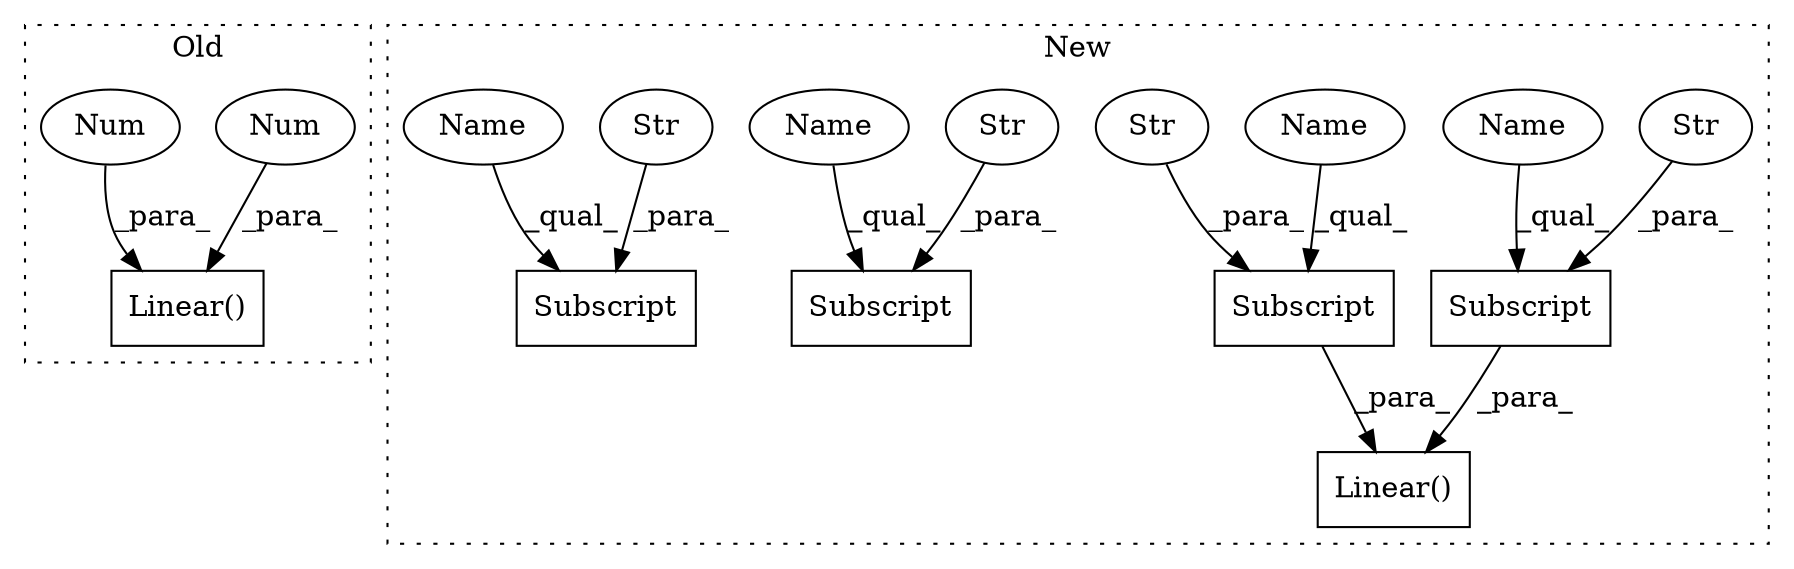 digraph G {
subgraph cluster0 {
1 [label="Linear()" a="75" s="943,960" l="10,1" shape="box"];
10 [label="Num" a="76" s="953" l="3" shape="ellipse"];
11 [label="Num" a="76" s="958" l="2" shape="ellipse"];
label = "Old";
style="dotted";
}
subgraph cluster1 {
2 [label="Subscript" a="63" s="1011,0" l="19,0" shape="box"];
3 [label="Subscript" a="63" s="990,0" l="19,0" shape="box"];
4 [label="Str" a="66" s="997" l="11" shape="ellipse"];
5 [label="Str" a="66" s="1018" l="11" shape="ellipse"];
6 [label="Subscript" a="63" s="1065,0" l="19,0" shape="box"];
7 [label="Str" a="66" s="1072" l="11" shape="ellipse"];
8 [label="Subscript" a="63" s="1086,0" l="19,0" shape="box"];
9 [label="Str" a="66" s="1093" l="11" shape="ellipse"];
12 [label="Linear()" a="75" s="980,1030" l="10,1" shape="box"];
13 [label="Name" a="87" s="990" l="6" shape="ellipse"];
14 [label="Name" a="87" s="1086" l="6" shape="ellipse"];
15 [label="Name" a="87" s="1065" l="6" shape="ellipse"];
16 [label="Name" a="87" s="1011" l="6" shape="ellipse"];
label = "New";
style="dotted";
}
2 -> 12 [label="_para_"];
3 -> 12 [label="_para_"];
4 -> 3 [label="_para_"];
5 -> 2 [label="_para_"];
7 -> 6 [label="_para_"];
9 -> 8 [label="_para_"];
10 -> 1 [label="_para_"];
11 -> 1 [label="_para_"];
13 -> 3 [label="_qual_"];
14 -> 8 [label="_qual_"];
15 -> 6 [label="_qual_"];
16 -> 2 [label="_qual_"];
}